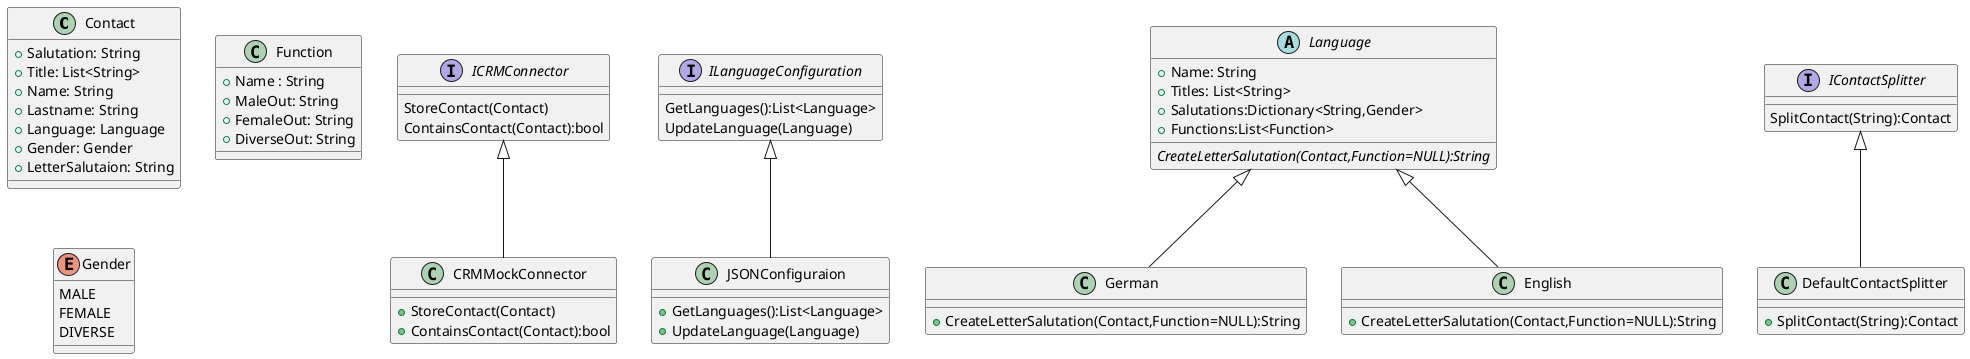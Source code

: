 @startuml sw-design

class Contact {
    +Salutation: String
    +Title: List<String>
    +Name: String
    +Lastname: String
    +Language: Language
    +Gender: Gender
    +LetterSalutaion: String
}

class Function {
    +Name : String
    +MaleOut: String
    +FemaleOut: String
    +DiverseOut: String
}

enum Gender{
    MALE
    FEMALE
    DIVERSE
}

interface ICRMConnector{
    StoreContact(Contact)
    ContainsContact(Contact):bool
}

interface ILanguageConfiguration{
    GetLanguages():List<Language>
    UpdateLanguage(Language)
}

abstract Language{
    +Name: String
    +Titles: List<String>
    +Salutations:Dictionary<String,Gender>
    +Functions:List<Function>
    {abstract} CreateLetterSalutation(Contact,Function=NULL):String
}

interface IContactSplitter{
    SplitContact(String):Contact
}

class CRMMockConnector{
    +StoreContact(Contact)
    +ContainsContact(Contact):bool
}

class JSONConfiguraion{
    +GetLanguages():List<Language>
    +UpdateLanguage(Language)
}

class German{
    +CreateLetterSalutation(Contact,Function=NULL):String
}

class English{
    +CreateLetterSalutation(Contact,Function=NULL):String
}

class DefaultContactSplitter{
    +SplitContact(String):Contact
}

ICRMConnector <|-- CRMMockConnector
ILanguageConfiguration <|-- JSONConfiguraion
Language <|-- German
Language <|-- English
IContactSplitter <|-- DefaultContactSplitter
@enduml